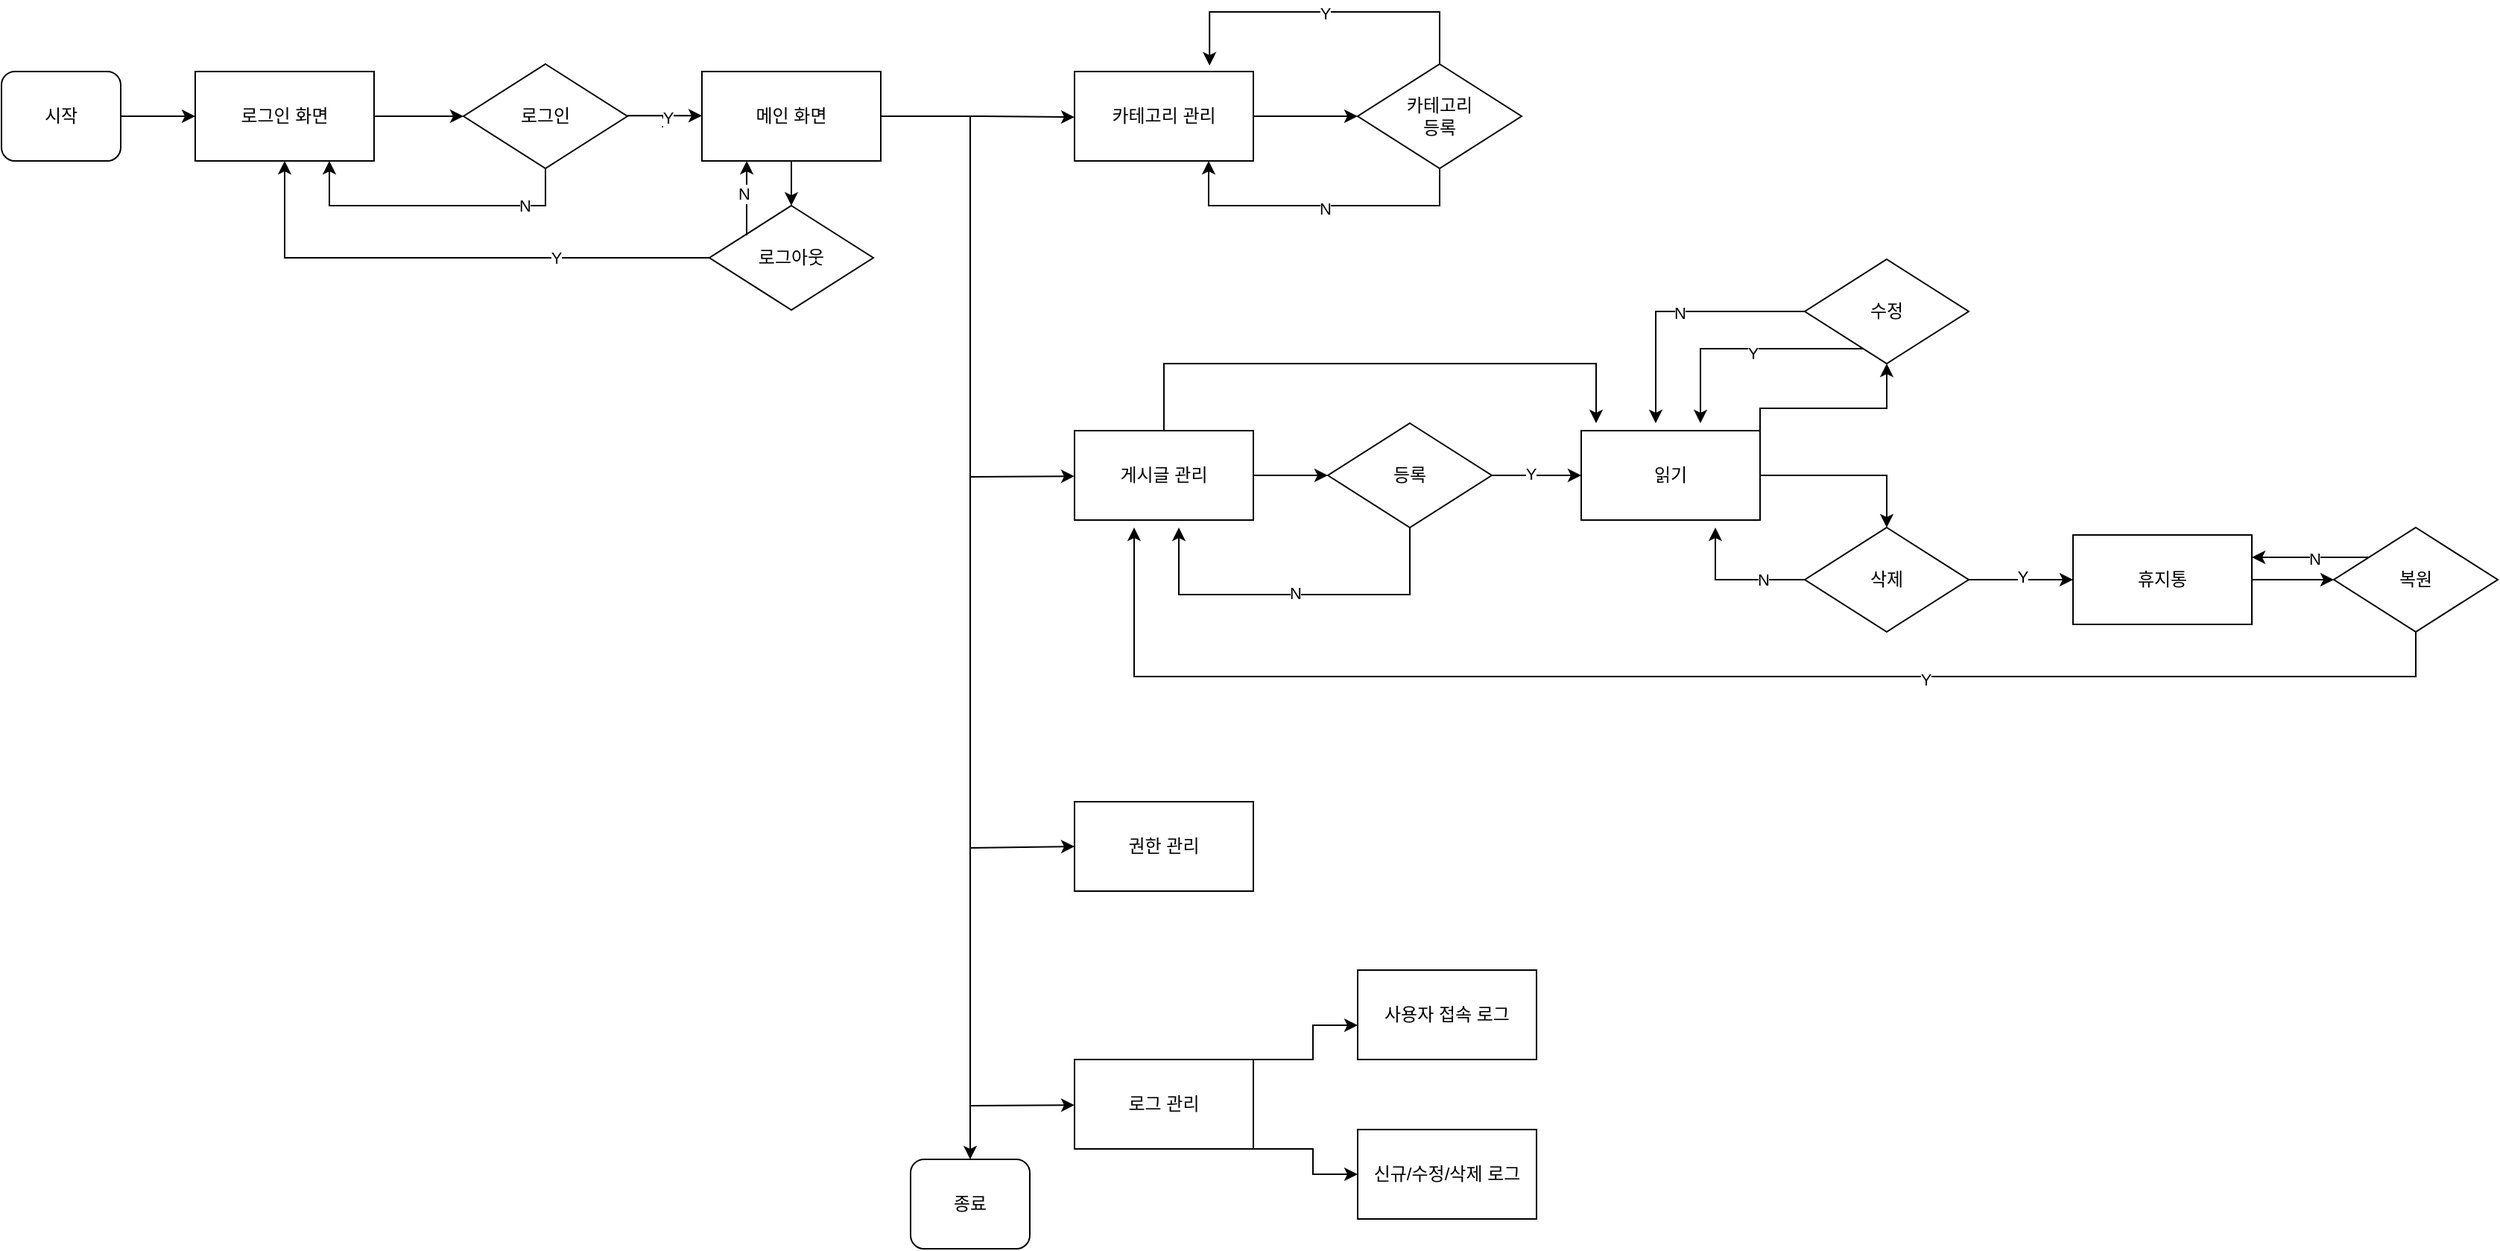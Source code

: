 <mxfile version="22.1.11" type="github">
  <diagram name="Page-1" id="edf60f1a-56cd-e834-aa8a-f176f3a09ee4">
    <mxGraphModel dx="1259" dy="1512" grid="1" gridSize="10" guides="1" tooltips="1" connect="1" arrows="1" fold="1" page="1" pageScale="1" pageWidth="1100" pageHeight="850" background="none" math="0" shadow="0">
      <root>
        <mxCell id="0" />
        <mxCell id="1" parent="0" />
        <mxCell id="URrm9f4mnOQlKwYiaSUi-22" value="" style="edgeStyle=orthogonalEdgeStyle;rounded=0;orthogonalLoop=1;jettySize=auto;html=1;" edge="1" parent="1" source="URrm9f4mnOQlKwYiaSUi-2" target="URrm9f4mnOQlKwYiaSUi-5">
          <mxGeometry relative="1" as="geometry" />
        </mxCell>
        <mxCell id="URrm9f4mnOQlKwYiaSUi-2" value="로그인 화면" style="rounded=0;whiteSpace=wrap;html=1;" vertex="1" parent="1">
          <mxGeometry x="160" y="40" width="120" height="60" as="geometry" />
        </mxCell>
        <mxCell id="URrm9f4mnOQlKwYiaSUi-5" value="로그인" style="rhombus;whiteSpace=wrap;html=1;" vertex="1" parent="1">
          <mxGeometry x="340" y="35" width="110" height="70" as="geometry" />
        </mxCell>
        <mxCell id="URrm9f4mnOQlKwYiaSUi-8" value="" style="endArrow=classic;html=1;rounded=0;entryX=0.75;entryY=1;entryDx=0;entryDy=0;exitX=0.5;exitY=1;exitDx=0;exitDy=0;" edge="1" parent="1" source="URrm9f4mnOQlKwYiaSUi-5" target="URrm9f4mnOQlKwYiaSUi-2">
          <mxGeometry width="50" height="50" relative="1" as="geometry">
            <mxPoint x="350" y="180" as="sourcePoint" />
            <mxPoint x="190" y="120" as="targetPoint" />
            <Array as="points">
              <mxPoint x="395" y="130" />
              <mxPoint x="270" y="130" />
              <mxPoint x="250" y="130" />
            </Array>
          </mxGeometry>
        </mxCell>
        <mxCell id="URrm9f4mnOQlKwYiaSUi-17" value="N" style="edgeLabel;html=1;align=center;verticalAlign=middle;resizable=0;points=[];" vertex="1" connectable="0" parent="URrm9f4mnOQlKwYiaSUi-8">
          <mxGeometry x="-0.604" relative="1" as="geometry">
            <mxPoint as="offset" />
          </mxGeometry>
        </mxCell>
        <mxCell id="URrm9f4mnOQlKwYiaSUi-12" value="" style="edgeStyle=orthogonalEdgeStyle;rounded=0;orthogonalLoop=1;jettySize=auto;html=1;" edge="1" parent="1" source="URrm9f4mnOQlKwYiaSUi-10" target="URrm9f4mnOQlKwYiaSUi-2">
          <mxGeometry relative="1" as="geometry" />
        </mxCell>
        <mxCell id="URrm9f4mnOQlKwYiaSUi-10" value="시작" style="rounded=1;whiteSpace=wrap;html=1;" vertex="1" parent="1">
          <mxGeometry x="30" y="40" width="80" height="60" as="geometry" />
        </mxCell>
        <mxCell id="URrm9f4mnOQlKwYiaSUi-15" value="" style="endArrow=classic;html=1;rounded=0;" edge="1" parent="1">
          <mxGeometry width="50" height="50" relative="1" as="geometry">
            <mxPoint x="450" y="69.66" as="sourcePoint" />
            <mxPoint x="500" y="69.66" as="targetPoint" />
          </mxGeometry>
        </mxCell>
        <mxCell id="URrm9f4mnOQlKwYiaSUi-18" value="y" style="edgeLabel;html=1;align=center;verticalAlign=middle;resizable=0;points=[];" vertex="1" connectable="0" parent="URrm9f4mnOQlKwYiaSUi-15">
          <mxGeometry x="0.005" y="-1" relative="1" as="geometry">
            <mxPoint as="offset" />
          </mxGeometry>
        </mxCell>
        <mxCell id="URrm9f4mnOQlKwYiaSUi-19" value="Y" style="edgeLabel;html=1;align=center;verticalAlign=middle;resizable=0;points=[];" vertex="1" connectable="0" parent="URrm9f4mnOQlKwYiaSUi-15">
          <mxGeometry x="0.061" y="-1" relative="1" as="geometry">
            <mxPoint as="offset" />
          </mxGeometry>
        </mxCell>
        <mxCell id="URrm9f4mnOQlKwYiaSUi-25" value="" style="edgeStyle=orthogonalEdgeStyle;rounded=0;orthogonalLoop=1;jettySize=auto;html=1;" edge="1" parent="1" source="URrm9f4mnOQlKwYiaSUi-20" target="URrm9f4mnOQlKwYiaSUi-24">
          <mxGeometry relative="1" as="geometry" />
        </mxCell>
        <mxCell id="URrm9f4mnOQlKwYiaSUi-20" value="메인 화면" style="rounded=0;whiteSpace=wrap;html=1;" vertex="1" parent="1">
          <mxGeometry x="500" y="40" width="120" height="60" as="geometry" />
        </mxCell>
        <mxCell id="URrm9f4mnOQlKwYiaSUi-24" value="로그아웃" style="rhombus;whiteSpace=wrap;html=1;" vertex="1" parent="1">
          <mxGeometry x="505" y="130" width="110" height="70" as="geometry" />
        </mxCell>
        <mxCell id="URrm9f4mnOQlKwYiaSUi-26" value="" style="endArrow=classic;html=1;rounded=0;entryX=0.5;entryY=1;entryDx=0;entryDy=0;" edge="1" parent="1" source="URrm9f4mnOQlKwYiaSUi-24" target="URrm9f4mnOQlKwYiaSUi-2">
          <mxGeometry width="50" height="50" relative="1" as="geometry">
            <mxPoint x="420" y="220" as="sourcePoint" />
            <mxPoint x="180" y="165" as="targetPoint" />
            <Array as="points">
              <mxPoint x="220" y="165" />
              <mxPoint x="220" y="150" />
            </Array>
          </mxGeometry>
        </mxCell>
        <mxCell id="URrm9f4mnOQlKwYiaSUi-27" value="Y" style="edgeLabel;html=1;align=center;verticalAlign=middle;resizable=0;points=[];" vertex="1" connectable="0" parent="URrm9f4mnOQlKwYiaSUi-26">
          <mxGeometry x="-0.412" relative="1" as="geometry">
            <mxPoint as="offset" />
          </mxGeometry>
        </mxCell>
        <mxCell id="URrm9f4mnOQlKwYiaSUi-30" value="" style="edgeStyle=orthogonalEdgeStyle;rounded=0;orthogonalLoop=1;jettySize=auto;html=1;" edge="1" parent="1">
          <mxGeometry relative="1" as="geometry">
            <mxPoint x="530" y="150" as="sourcePoint" />
            <mxPoint x="530.06" y="100" as="targetPoint" />
            <Array as="points">
              <mxPoint x="530.03" y="120" />
              <mxPoint x="530.03" y="120" />
            </Array>
          </mxGeometry>
        </mxCell>
        <mxCell id="URrm9f4mnOQlKwYiaSUi-31" value="N" style="edgeLabel;html=1;align=center;verticalAlign=middle;resizable=0;points=[];" vertex="1" connectable="0" parent="URrm9f4mnOQlKwYiaSUi-30">
          <mxGeometry x="0.126" y="2" relative="1" as="geometry">
            <mxPoint as="offset" />
          </mxGeometry>
        </mxCell>
        <mxCell id="URrm9f4mnOQlKwYiaSUi-77" value="종료" style="rounded=1;whiteSpace=wrap;html=1;" vertex="1" parent="1">
          <mxGeometry x="640" y="770" width="80" height="60" as="geometry" />
        </mxCell>
        <mxCell id="URrm9f4mnOQlKwYiaSUi-79" value="" style="endArrow=classic;html=1;rounded=0;" edge="1" parent="1">
          <mxGeometry width="50" height="50" relative="1" as="geometry">
            <mxPoint x="680" y="70" as="sourcePoint" />
            <mxPoint x="680" y="770" as="targetPoint" />
          </mxGeometry>
        </mxCell>
        <mxCell id="URrm9f4mnOQlKwYiaSUi-82" value="" style="group" vertex="1" connectable="0" parent="1">
          <mxGeometry x="680" y="166" width="1025" height="280" as="geometry" />
        </mxCell>
        <mxCell id="URrm9f4mnOQlKwYiaSUi-36" value="" style="endArrow=classic;html=1;rounded=0;" edge="1" parent="URrm9f4mnOQlKwYiaSUi-82">
          <mxGeometry width="50" height="50" relative="1" as="geometry">
            <mxPoint y="146" as="sourcePoint" />
            <mxPoint x="70" y="145.58" as="targetPoint" />
          </mxGeometry>
        </mxCell>
        <mxCell id="URrm9f4mnOQlKwYiaSUi-46" style="edgeStyle=orthogonalEdgeStyle;rounded=0;orthogonalLoop=1;jettySize=auto;html=1;" edge="1" parent="URrm9f4mnOQlKwYiaSUi-82" source="URrm9f4mnOQlKwYiaSUi-37">
          <mxGeometry relative="1" as="geometry">
            <mxPoint x="240" y="145" as="targetPoint" />
          </mxGeometry>
        </mxCell>
        <mxCell id="URrm9f4mnOQlKwYiaSUi-70" style="edgeStyle=orthogonalEdgeStyle;rounded=0;orthogonalLoop=1;jettySize=auto;html=1;" edge="1" parent="URrm9f4mnOQlKwYiaSUi-82" source="URrm9f4mnOQlKwYiaSUi-37">
          <mxGeometry relative="1" as="geometry">
            <mxPoint x="420" y="110" as="targetPoint" />
            <Array as="points">
              <mxPoint x="130" y="70" />
              <mxPoint x="420" y="70" />
            </Array>
          </mxGeometry>
        </mxCell>
        <mxCell id="URrm9f4mnOQlKwYiaSUi-37" value="게시글 관리" style="rounded=0;whiteSpace=wrap;html=1;" vertex="1" parent="URrm9f4mnOQlKwYiaSUi-82">
          <mxGeometry x="70" y="115" width="120" height="60" as="geometry" />
        </mxCell>
        <mxCell id="URrm9f4mnOQlKwYiaSUi-49" style="edgeStyle=orthogonalEdgeStyle;rounded=0;orthogonalLoop=1;jettySize=auto;html=1;" edge="1" parent="URrm9f4mnOQlKwYiaSUi-82" source="URrm9f4mnOQlKwYiaSUi-47">
          <mxGeometry relative="1" as="geometry">
            <mxPoint x="410" y="145" as="targetPoint" />
          </mxGeometry>
        </mxCell>
        <mxCell id="URrm9f4mnOQlKwYiaSUi-52" value="Y" style="edgeLabel;html=1;align=center;verticalAlign=middle;resizable=0;points=[];" vertex="1" connectable="0" parent="URrm9f4mnOQlKwYiaSUi-49">
          <mxGeometry x="-0.146" y="1" relative="1" as="geometry">
            <mxPoint as="offset" />
          </mxGeometry>
        </mxCell>
        <mxCell id="URrm9f4mnOQlKwYiaSUi-50" style="edgeStyle=orthogonalEdgeStyle;rounded=0;orthogonalLoop=1;jettySize=auto;html=1;" edge="1" parent="URrm9f4mnOQlKwYiaSUi-82" source="URrm9f4mnOQlKwYiaSUi-47">
          <mxGeometry relative="1" as="geometry">
            <mxPoint x="140" y="180" as="targetPoint" />
            <Array as="points">
              <mxPoint x="295" y="225" />
              <mxPoint x="140" y="225" />
            </Array>
          </mxGeometry>
        </mxCell>
        <mxCell id="URrm9f4mnOQlKwYiaSUi-51" value="N" style="edgeLabel;html=1;align=center;verticalAlign=middle;resizable=0;points=[];" vertex="1" connectable="0" parent="URrm9f4mnOQlKwYiaSUi-50">
          <mxGeometry y="-1" relative="1" as="geometry">
            <mxPoint as="offset" />
          </mxGeometry>
        </mxCell>
        <mxCell id="URrm9f4mnOQlKwYiaSUi-47" value="등록" style="rhombus;whiteSpace=wrap;html=1;" vertex="1" parent="URrm9f4mnOQlKwYiaSUi-82">
          <mxGeometry x="240" y="110" width="110" height="70" as="geometry" />
        </mxCell>
        <mxCell id="URrm9f4mnOQlKwYiaSUi-63" style="edgeStyle=orthogonalEdgeStyle;rounded=0;orthogonalLoop=1;jettySize=auto;html=1;" edge="1" parent="URrm9f4mnOQlKwYiaSUi-82" source="URrm9f4mnOQlKwYiaSUi-53">
          <mxGeometry relative="1" as="geometry">
            <mxPoint x="615" y="180" as="targetPoint" />
            <Array as="points">
              <mxPoint x="615" y="145" />
              <mxPoint x="615" y="180" />
            </Array>
          </mxGeometry>
        </mxCell>
        <mxCell id="URrm9f4mnOQlKwYiaSUi-53" value="읽기" style="rounded=0;whiteSpace=wrap;html=1;" vertex="1" parent="URrm9f4mnOQlKwYiaSUi-82">
          <mxGeometry x="410" y="115" width="120" height="60" as="geometry" />
        </mxCell>
        <mxCell id="URrm9f4mnOQlKwYiaSUi-56" style="edgeStyle=orthogonalEdgeStyle;rounded=0;orthogonalLoop=1;jettySize=auto;html=1;" edge="1" parent="URrm9f4mnOQlKwYiaSUi-82" source="URrm9f4mnOQlKwYiaSUi-55">
          <mxGeometry relative="1" as="geometry">
            <mxPoint x="460" y="110" as="targetPoint" />
            <Array as="points">
              <mxPoint x="470" y="35" />
              <mxPoint x="470" y="35" />
            </Array>
          </mxGeometry>
        </mxCell>
        <mxCell id="URrm9f4mnOQlKwYiaSUi-57" value="N" style="edgeLabel;html=1;align=center;verticalAlign=middle;resizable=0;points=[];" vertex="1" connectable="0" parent="URrm9f4mnOQlKwYiaSUi-56">
          <mxGeometry x="-0.032" y="1" relative="1" as="geometry">
            <mxPoint as="offset" />
          </mxGeometry>
        </mxCell>
        <mxCell id="URrm9f4mnOQlKwYiaSUi-59" style="edgeStyle=orthogonalEdgeStyle;rounded=0;orthogonalLoop=1;jettySize=auto;html=1;" edge="1" parent="URrm9f4mnOQlKwYiaSUi-82" source="URrm9f4mnOQlKwYiaSUi-55">
          <mxGeometry relative="1" as="geometry">
            <mxPoint x="490" y="110" as="targetPoint" />
            <Array as="points">
              <mxPoint x="635" y="60" />
              <mxPoint x="490" y="60" />
            </Array>
          </mxGeometry>
        </mxCell>
        <mxCell id="URrm9f4mnOQlKwYiaSUi-60" value="Y" style="edgeLabel;html=1;align=center;verticalAlign=middle;resizable=0;points=[];" vertex="1" connectable="0" parent="URrm9f4mnOQlKwYiaSUi-59">
          <mxGeometry x="-0.058" y="3" relative="1" as="geometry">
            <mxPoint as="offset" />
          </mxGeometry>
        </mxCell>
        <mxCell id="URrm9f4mnOQlKwYiaSUi-55" value="수정" style="rhombus;whiteSpace=wrap;html=1;" vertex="1" parent="URrm9f4mnOQlKwYiaSUi-82">
          <mxGeometry x="560" width="110" height="70" as="geometry" />
        </mxCell>
        <mxCell id="URrm9f4mnOQlKwYiaSUi-54" style="edgeStyle=orthogonalEdgeStyle;rounded=0;orthogonalLoop=1;jettySize=auto;html=1;exitX=1;exitY=0;exitDx=0;exitDy=0;entryX=0.5;entryY=1;entryDx=0;entryDy=0;" edge="1" parent="URrm9f4mnOQlKwYiaSUi-82" source="URrm9f4mnOQlKwYiaSUi-53" target="URrm9f4mnOQlKwYiaSUi-55">
          <mxGeometry relative="1" as="geometry">
            <mxPoint x="610" y="80" as="targetPoint" />
            <mxPoint x="530" y="110" as="sourcePoint" />
            <Array as="points">
              <mxPoint x="530" y="100" />
              <mxPoint x="615" y="100" />
            </Array>
          </mxGeometry>
        </mxCell>
        <mxCell id="URrm9f4mnOQlKwYiaSUi-65" style="edgeStyle=orthogonalEdgeStyle;rounded=0;orthogonalLoop=1;jettySize=auto;html=1;" edge="1" parent="URrm9f4mnOQlKwYiaSUi-82" source="URrm9f4mnOQlKwYiaSUi-61">
          <mxGeometry relative="1" as="geometry">
            <mxPoint x="740" y="215" as="targetPoint" />
          </mxGeometry>
        </mxCell>
        <mxCell id="URrm9f4mnOQlKwYiaSUi-66" value="Y" style="edgeLabel;html=1;align=center;verticalAlign=middle;resizable=0;points=[];" vertex="1" connectable="0" parent="URrm9f4mnOQlKwYiaSUi-65">
          <mxGeometry x="-0.006" y="2" relative="1" as="geometry">
            <mxPoint x="-1" y="-2" as="offset" />
          </mxGeometry>
        </mxCell>
        <mxCell id="URrm9f4mnOQlKwYiaSUi-67" style="edgeStyle=orthogonalEdgeStyle;rounded=0;orthogonalLoop=1;jettySize=auto;html=1;" edge="1" parent="URrm9f4mnOQlKwYiaSUi-82" source="URrm9f4mnOQlKwYiaSUi-61">
          <mxGeometry relative="1" as="geometry">
            <mxPoint x="500" y="180" as="targetPoint" />
            <Array as="points">
              <mxPoint x="500" y="215" />
            </Array>
          </mxGeometry>
        </mxCell>
        <mxCell id="URrm9f4mnOQlKwYiaSUi-68" value="N" style="edgeLabel;html=1;align=center;verticalAlign=middle;resizable=0;points=[];" vertex="1" connectable="0" parent="URrm9f4mnOQlKwYiaSUi-67">
          <mxGeometry x="-0.395" relative="1" as="geometry">
            <mxPoint as="offset" />
          </mxGeometry>
        </mxCell>
        <mxCell id="URrm9f4mnOQlKwYiaSUi-61" value="삭제" style="rhombus;whiteSpace=wrap;html=1;" vertex="1" parent="URrm9f4mnOQlKwYiaSUi-82">
          <mxGeometry x="560" y="180" width="110" height="70" as="geometry" />
        </mxCell>
        <mxCell id="URrm9f4mnOQlKwYiaSUi-69" value="휴지통" style="rounded=0;whiteSpace=wrap;html=1;" vertex="1" parent="URrm9f4mnOQlKwYiaSUi-82">
          <mxGeometry x="740" y="185" width="120" height="60" as="geometry" />
        </mxCell>
        <mxCell id="URrm9f4mnOQlKwYiaSUi-73" style="edgeStyle=orthogonalEdgeStyle;rounded=0;orthogonalLoop=1;jettySize=auto;html=1;entryX=1;entryY=0.25;entryDx=0;entryDy=0;" edge="1" parent="URrm9f4mnOQlKwYiaSUi-82" source="URrm9f4mnOQlKwYiaSUi-71" target="URrm9f4mnOQlKwYiaSUi-69">
          <mxGeometry relative="1" as="geometry">
            <Array as="points">
              <mxPoint x="920" y="200" />
              <mxPoint x="920" y="200" />
            </Array>
          </mxGeometry>
        </mxCell>
        <mxCell id="URrm9f4mnOQlKwYiaSUi-75" value="N" style="edgeLabel;html=1;align=center;verticalAlign=middle;resizable=0;points=[];" vertex="1" connectable="0" parent="URrm9f4mnOQlKwYiaSUi-73">
          <mxGeometry x="-0.061" relative="1" as="geometry">
            <mxPoint y="1" as="offset" />
          </mxGeometry>
        </mxCell>
        <mxCell id="URrm9f4mnOQlKwYiaSUi-74" style="edgeStyle=orthogonalEdgeStyle;rounded=0;orthogonalLoop=1;jettySize=auto;html=1;" edge="1" parent="URrm9f4mnOQlKwYiaSUi-82" source="URrm9f4mnOQlKwYiaSUi-71">
          <mxGeometry relative="1" as="geometry">
            <mxPoint x="110" y="180" as="targetPoint" />
            <Array as="points">
              <mxPoint x="970" y="280" />
              <mxPoint x="110" y="280" />
            </Array>
          </mxGeometry>
        </mxCell>
        <mxCell id="URrm9f4mnOQlKwYiaSUi-76" value="Y" style="edgeLabel;html=1;align=center;verticalAlign=middle;resizable=0;points=[];" vertex="1" connectable="0" parent="URrm9f4mnOQlKwYiaSUi-74">
          <mxGeometry x="-0.274" y="2" relative="1" as="geometry">
            <mxPoint as="offset" />
          </mxGeometry>
        </mxCell>
        <mxCell id="URrm9f4mnOQlKwYiaSUi-71" value="복원" style="rhombus;whiteSpace=wrap;html=1;" vertex="1" parent="URrm9f4mnOQlKwYiaSUi-82">
          <mxGeometry x="915" y="180" width="110" height="70" as="geometry" />
        </mxCell>
        <mxCell id="URrm9f4mnOQlKwYiaSUi-72" style="edgeStyle=orthogonalEdgeStyle;rounded=0;orthogonalLoop=1;jettySize=auto;html=1;entryX=0;entryY=0.5;entryDx=0;entryDy=0;" edge="1" parent="URrm9f4mnOQlKwYiaSUi-82" source="URrm9f4mnOQlKwYiaSUi-69" target="URrm9f4mnOQlKwYiaSUi-71">
          <mxGeometry relative="1" as="geometry" />
        </mxCell>
        <mxCell id="URrm9f4mnOQlKwYiaSUi-122" value="" style="group" vertex="1" connectable="0" parent="1">
          <mxGeometry x="690" width="360" height="130" as="geometry" />
        </mxCell>
        <mxCell id="URrm9f4mnOQlKwYiaSUi-34" value="" style="endArrow=classic;html=1;rounded=0;exitX=1;exitY=0.5;exitDx=0;exitDy=0;" edge="1" parent="URrm9f4mnOQlKwYiaSUi-122" source="URrm9f4mnOQlKwYiaSUi-20">
          <mxGeometry width="50" height="50" relative="1" as="geometry">
            <mxPoint y="70.58" as="sourcePoint" />
            <mxPoint x="60" y="70.58" as="targetPoint" />
            <Array as="points">
              <mxPoint y="70" />
            </Array>
          </mxGeometry>
        </mxCell>
        <mxCell id="URrm9f4mnOQlKwYiaSUi-83" style="edgeStyle=orthogonalEdgeStyle;rounded=0;orthogonalLoop=1;jettySize=auto;html=1;" edge="1" parent="URrm9f4mnOQlKwYiaSUi-122" source="URrm9f4mnOQlKwYiaSUi-35">
          <mxGeometry relative="1" as="geometry">
            <mxPoint x="250" y="70" as="targetPoint" />
          </mxGeometry>
        </mxCell>
        <mxCell id="URrm9f4mnOQlKwYiaSUi-35" value="카테고리 관리" style="rounded=0;whiteSpace=wrap;html=1;" vertex="1" parent="URrm9f4mnOQlKwYiaSUi-122">
          <mxGeometry x="60" y="40" width="120" height="60" as="geometry" />
        </mxCell>
        <mxCell id="URrm9f4mnOQlKwYiaSUi-118" style="edgeStyle=orthogonalEdgeStyle;rounded=0;orthogonalLoop=1;jettySize=auto;html=1;entryX=0.75;entryY=1;entryDx=0;entryDy=0;" edge="1" parent="URrm9f4mnOQlKwYiaSUi-122" source="URrm9f4mnOQlKwYiaSUi-117" target="URrm9f4mnOQlKwYiaSUi-35">
          <mxGeometry relative="1" as="geometry">
            <mxPoint x="150" y="110" as="targetPoint" />
            <Array as="points">
              <mxPoint x="305" y="130" />
              <mxPoint x="150" y="130" />
            </Array>
          </mxGeometry>
        </mxCell>
        <mxCell id="URrm9f4mnOQlKwYiaSUi-121" value="N" style="edgeLabel;html=1;align=center;verticalAlign=middle;resizable=0;points=[];" vertex="1" connectable="0" parent="URrm9f4mnOQlKwYiaSUi-118">
          <mxGeometry x="-0.028" y="2" relative="1" as="geometry">
            <mxPoint as="offset" />
          </mxGeometry>
        </mxCell>
        <mxCell id="URrm9f4mnOQlKwYiaSUi-119" style="edgeStyle=orthogonalEdgeStyle;rounded=0;orthogonalLoop=1;jettySize=auto;html=1;entryX=0.755;entryY=-0.067;entryDx=0;entryDy=0;entryPerimeter=0;" edge="1" parent="URrm9f4mnOQlKwYiaSUi-122" source="URrm9f4mnOQlKwYiaSUi-117" target="URrm9f4mnOQlKwYiaSUi-35">
          <mxGeometry relative="1" as="geometry">
            <mxPoint x="150" y="30" as="targetPoint" />
            <Array as="points">
              <mxPoint x="305" />
              <mxPoint x="151" />
            </Array>
          </mxGeometry>
        </mxCell>
        <mxCell id="URrm9f4mnOQlKwYiaSUi-120" value="Y" style="edgeLabel;html=1;align=center;verticalAlign=middle;resizable=0;points=[];" vertex="1" connectable="0" parent="URrm9f4mnOQlKwYiaSUi-119">
          <mxGeometry x="-0.005" y="1" relative="1" as="geometry">
            <mxPoint as="offset" />
          </mxGeometry>
        </mxCell>
        <mxCell id="URrm9f4mnOQlKwYiaSUi-117" value="카테고리&lt;br&gt;등록" style="rhombus;whiteSpace=wrap;html=1;" vertex="1" parent="URrm9f4mnOQlKwYiaSUi-122">
          <mxGeometry x="250" y="35" width="110" height="70" as="geometry" />
        </mxCell>
        <mxCell id="URrm9f4mnOQlKwYiaSUi-128" value="신규/수정/삭제 로그" style="rounded=0;whiteSpace=wrap;html=1;" vertex="1" parent="1">
          <mxGeometry x="940" y="750" width="120" height="60" as="geometry" />
        </mxCell>
        <mxCell id="URrm9f4mnOQlKwYiaSUi-129" value="" style="group" vertex="1" connectable="0" parent="1">
          <mxGeometry x="680" y="643" width="380" height="120" as="geometry" />
        </mxCell>
        <mxCell id="URrm9f4mnOQlKwYiaSUi-42" value="" style="endArrow=classic;html=1;rounded=0;" edge="1" parent="URrm9f4mnOQlKwYiaSUi-129">
          <mxGeometry width="50" height="50" relative="1" as="geometry">
            <mxPoint y="91" as="sourcePoint" />
            <mxPoint x="70" y="90.58" as="targetPoint" />
          </mxGeometry>
        </mxCell>
        <mxCell id="URrm9f4mnOQlKwYiaSUi-43" value="로그 관리" style="rounded=0;whiteSpace=wrap;html=1;" vertex="1" parent="URrm9f4mnOQlKwYiaSUi-129">
          <mxGeometry x="70" y="60" width="120" height="60" as="geometry" />
        </mxCell>
        <mxCell id="URrm9f4mnOQlKwYiaSUi-125" style="edgeStyle=orthogonalEdgeStyle;rounded=0;orthogonalLoop=1;jettySize=auto;html=1;exitX=1;exitY=0;exitDx=0;exitDy=0;" edge="1" parent="URrm9f4mnOQlKwYiaSUi-129">
          <mxGeometry relative="1" as="geometry">
            <mxPoint x="260" y="37" as="targetPoint" />
            <mxPoint x="190" y="60" as="sourcePoint" />
            <Array as="points">
              <mxPoint x="230" y="60" />
              <mxPoint x="230" y="37" />
            </Array>
          </mxGeometry>
        </mxCell>
        <mxCell id="URrm9f4mnOQlKwYiaSUi-126" style="edgeStyle=orthogonalEdgeStyle;rounded=0;orthogonalLoop=1;jettySize=auto;html=1;" edge="1" parent="URrm9f4mnOQlKwYiaSUi-129">
          <mxGeometry relative="1" as="geometry">
            <mxPoint x="260" y="137" as="targetPoint" />
            <mxPoint x="190" y="120" as="sourcePoint" />
            <Array as="points">
              <mxPoint x="230" y="120" />
            </Array>
          </mxGeometry>
        </mxCell>
        <mxCell id="URrm9f4mnOQlKwYiaSUi-127" value="사용자 접속 로그" style="rounded=0;whiteSpace=wrap;html=1;" vertex="1" parent="URrm9f4mnOQlKwYiaSUi-129">
          <mxGeometry x="260" width="120" height="60" as="geometry" />
        </mxCell>
        <mxCell id="URrm9f4mnOQlKwYiaSUi-132" value="" style="group" vertex="1" connectable="0" parent="1">
          <mxGeometry x="680" y="530" width="190" height="60" as="geometry" />
        </mxCell>
        <mxCell id="URrm9f4mnOQlKwYiaSUi-40" value="" style="endArrow=classic;html=1;rounded=0;entryX=0;entryY=0.5;entryDx=0;entryDy=0;" edge="1" parent="URrm9f4mnOQlKwYiaSUi-132" target="URrm9f4mnOQlKwYiaSUi-41">
          <mxGeometry width="50" height="50" relative="1" as="geometry">
            <mxPoint y="31" as="sourcePoint" />
            <mxPoint x="70" y="30.58" as="targetPoint" />
          </mxGeometry>
        </mxCell>
        <mxCell id="URrm9f4mnOQlKwYiaSUi-41" value="권한 관리" style="rounded=0;whiteSpace=wrap;html=1;" vertex="1" parent="URrm9f4mnOQlKwYiaSUi-132">
          <mxGeometry x="70" width="120" height="60" as="geometry" />
        </mxCell>
      </root>
    </mxGraphModel>
  </diagram>
</mxfile>

